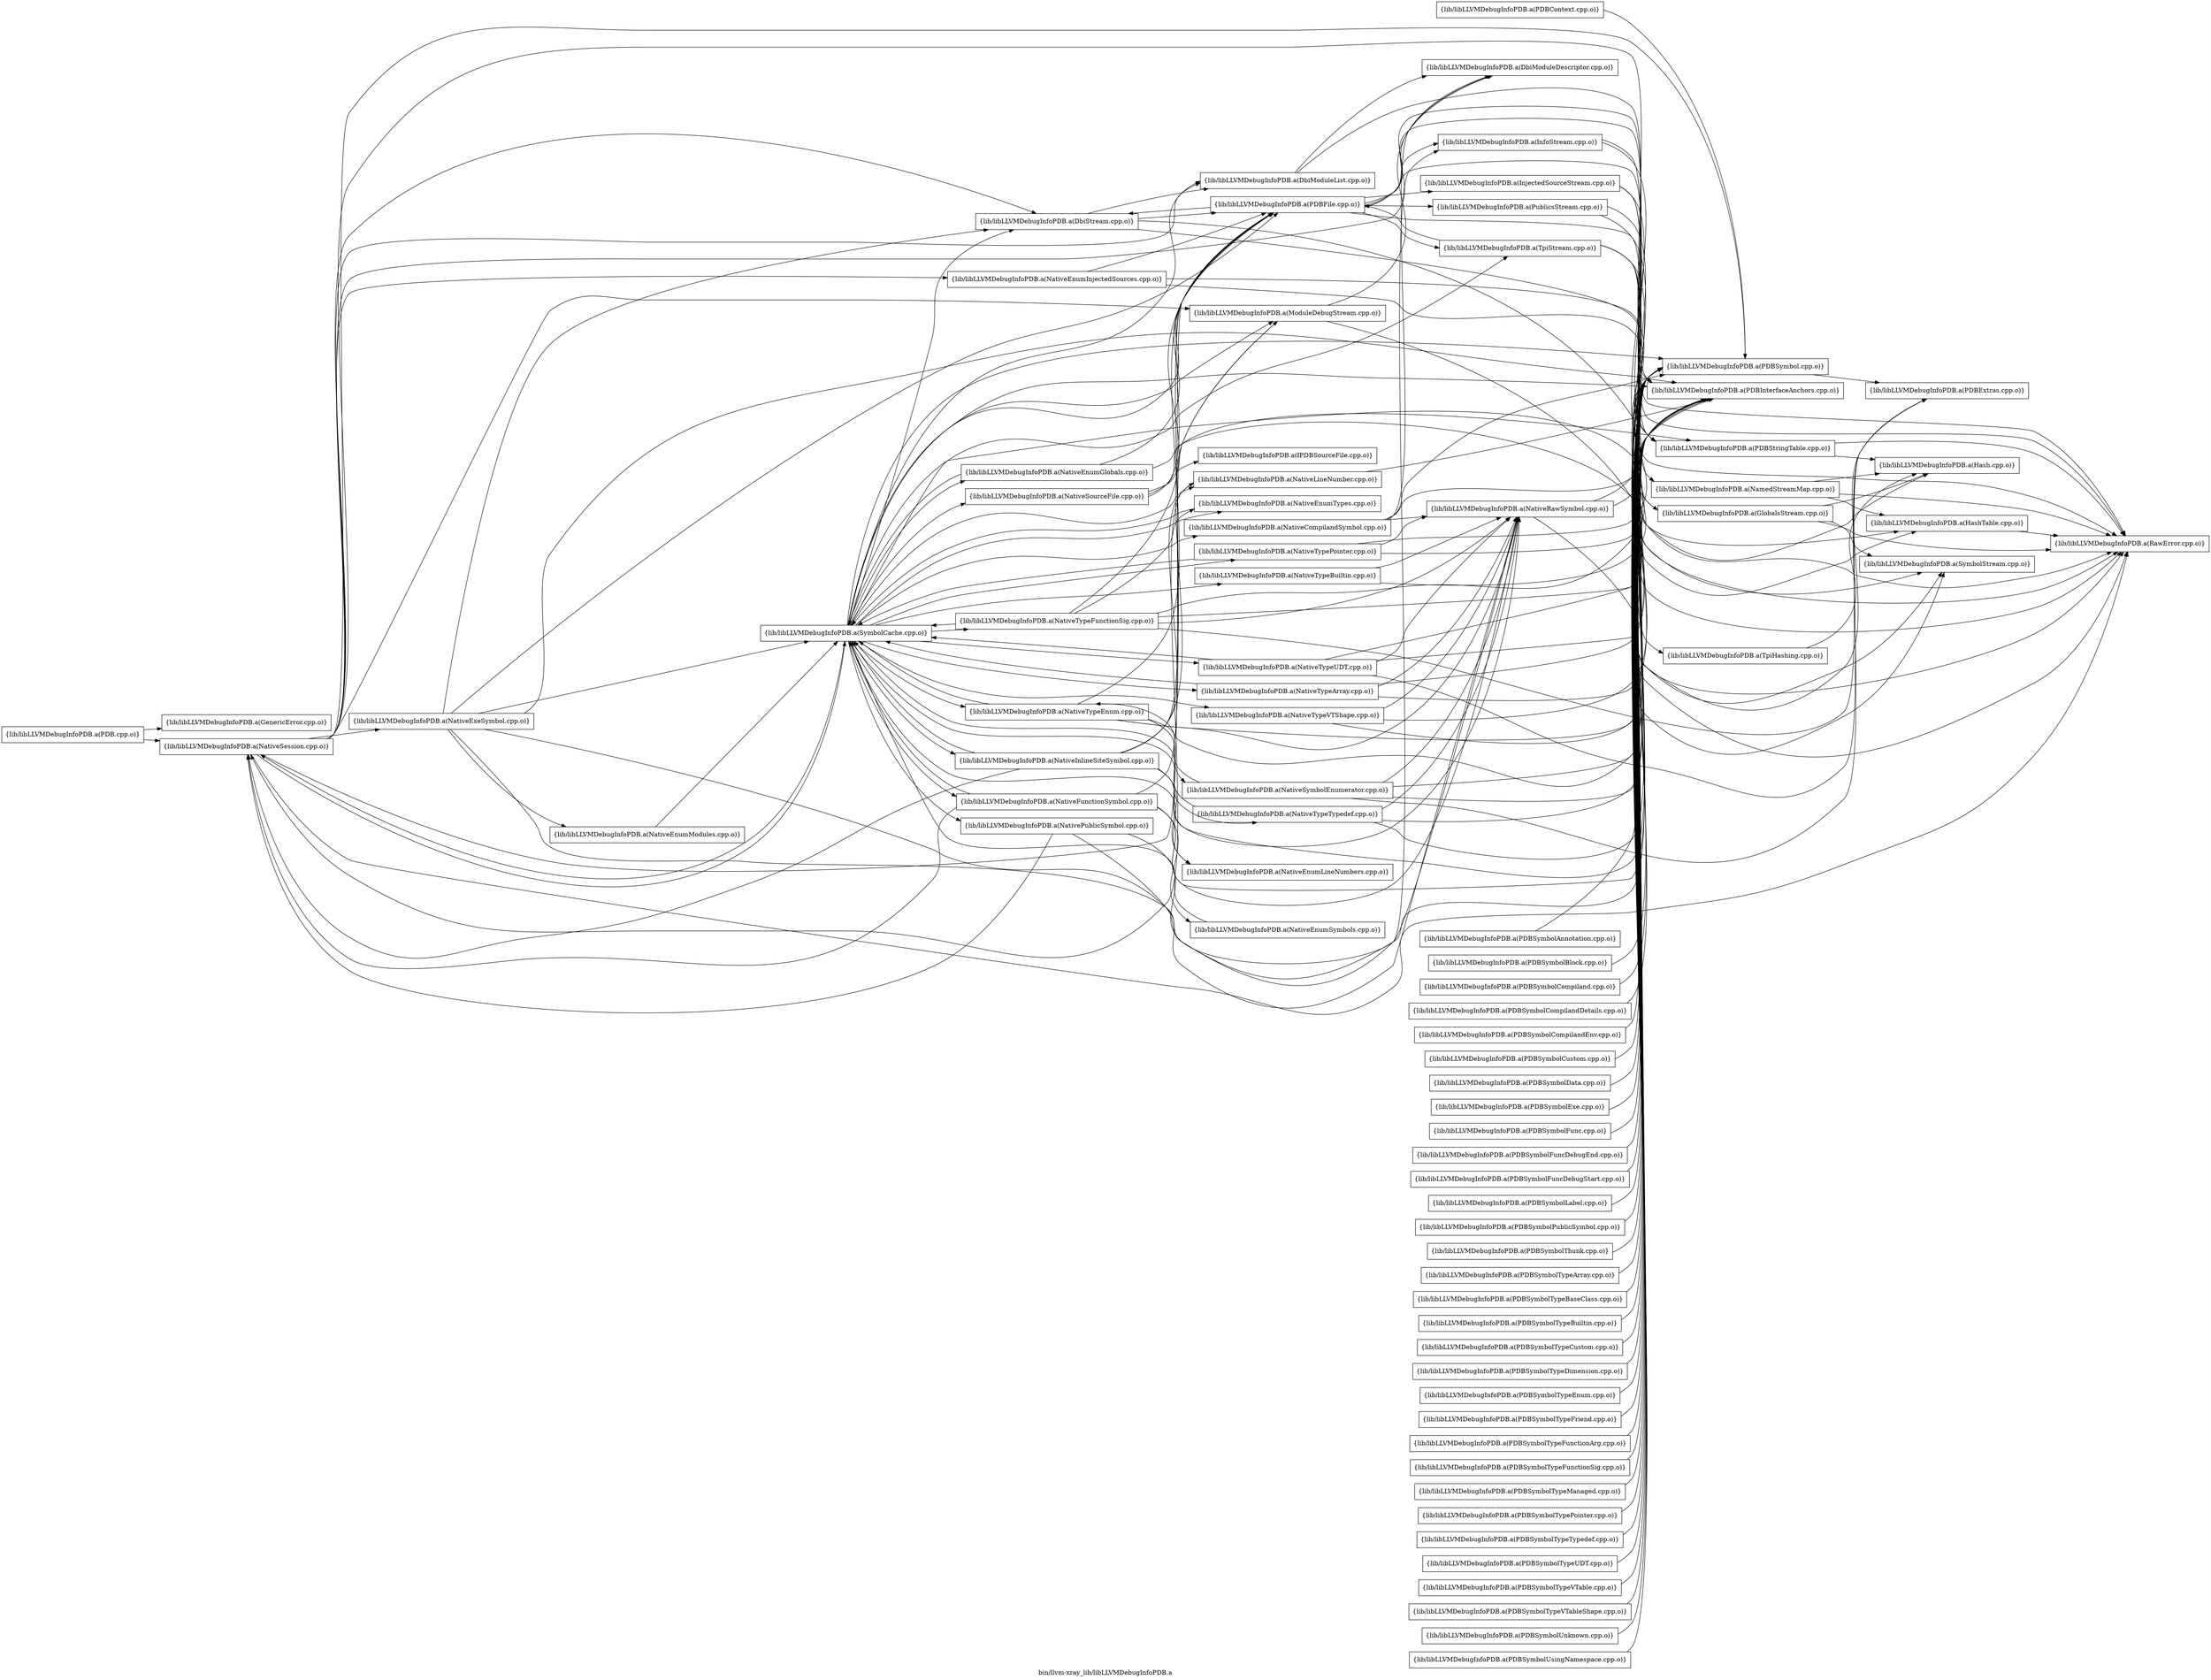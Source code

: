 digraph "bin/llvm-xray_lib/libLLVMDebugInfoPDB.a" {
	label="bin/llvm-xray_lib/libLLVMDebugInfoPDB.a";
	rankdir=LR;
	{ rank=same; Node0x562d9a726a08;  }
	{ rank=same; Node0x562d9a726b98;  }

	Node0x562d9a726a08 [shape=record,shape=box,group=0,label="{lib/libLLVMDebugInfoPDB.a(PDBContext.cpp.o)}"];
	Node0x562d9a726a08 -> Node0x562d9a726b98;
	Node0x562d9a7252e8 [shape=record,shape=box,group=0,label="{lib/libLLVMDebugInfoPDB.a(PDB.cpp.o)}"];
	Node0x562d9a7252e8 -> Node0x562d9a727278;
	Node0x562d9a7252e8 -> Node0x562d9a725b58;
	Node0x562d9a727278 [shape=record,shape=box,group=0,label="{lib/libLLVMDebugInfoPDB.a(GenericError.cpp.o)}"];
	Node0x562d9a725b58 [shape=record,shape=box,group=0,label="{lib/libLLVMDebugInfoPDB.a(NativeSession.cpp.o)}"];
	Node0x562d9a725b58 -> Node0x562d9a726b98;
	Node0x562d9a725b58 -> Node0x562d9a724078;
	Node0x562d9a725b58 -> Node0x562d9a724de8;
	Node0x562d9a725b58 -> Node0x562d9a71e448;
	Node0x562d9a725b58 -> Node0x562d9a71eb28;
	Node0x562d9a725b58 -> Node0x562d9a71dea8;
	Node0x562d9a725b58 -> Node0x562d9a71d0e8;
	Node0x562d9a725b58 -> Node0x562d9a71d908;
	Node0x562d9a725b58 -> Node0x562d9a724348;
	Node0x562d9a725b58 -> Node0x562d9a717c88;
	Node0x562d9a725b58 -> Node0x562d9a71c008;
	Node0x562d9a726b98 [shape=record,shape=box,group=0,label="{lib/libLLVMDebugInfoPDB.a(PDBSymbol.cpp.o)}"];
	Node0x562d9a726b98 -> Node0x562d9a728d08;
	Node0x562d9a728d08 [shape=record,shape=box,group=0,label="{lib/libLLVMDebugInfoPDB.a(PDBExtras.cpp.o)}"];
	Node0x562d9a727958 [shape=record,shape=box,group=0,label="{lib/libLLVMDebugInfoPDB.a(PDBSymbolAnnotation.cpp.o)}"];
	Node0x562d9a727958 -> Node0x562d9a726b98;
	Node0x562d9a729bb8 [shape=record,shape=box,group=0,label="{lib/libLLVMDebugInfoPDB.a(PDBSymbolBlock.cpp.o)}"];
	Node0x562d9a729bb8 -> Node0x562d9a726b98;
	Node0x562d9a729de8 [shape=record,shape=box,group=0,label="{lib/libLLVMDebugInfoPDB.a(PDBSymbolCompiland.cpp.o)}"];
	Node0x562d9a729de8 -> Node0x562d9a726b98;
	Node0x562d9a729668 [shape=record,shape=box,group=0,label="{lib/libLLVMDebugInfoPDB.a(PDBSymbolCompilandDetails.cpp.o)}"];
	Node0x562d9a729668 -> Node0x562d9a726b98;
	Node0x562d9a72ae28 [shape=record,shape=box,group=0,label="{lib/libLLVMDebugInfoPDB.a(PDBSymbolCompilandEnv.cpp.o)}"];
	Node0x562d9a72ae28 -> Node0x562d9a726b98;
	Node0x562d9a72b058 [shape=record,shape=box,group=0,label="{lib/libLLVMDebugInfoPDB.a(PDBSymbolCustom.cpp.o)}"];
	Node0x562d9a72b058 -> Node0x562d9a726b98;
	Node0x562d9a72a9c8 [shape=record,shape=box,group=0,label="{lib/libLLVMDebugInfoPDB.a(PDBSymbolData.cpp.o)}"];
	Node0x562d9a72a9c8 -> Node0x562d9a726b98;
	Node0x562d9a719178 [shape=record,shape=box,group=0,label="{lib/libLLVMDebugInfoPDB.a(PDBSymbolExe.cpp.o)}"];
	Node0x562d9a719178 -> Node0x562d9a726b98;
	Node0x562d9a718458 [shape=record,shape=box,group=0,label="{lib/libLLVMDebugInfoPDB.a(PDBSymbolFunc.cpp.o)}"];
	Node0x562d9a718458 -> Node0x562d9a726b98;
	Node0x562d9a717878 [shape=record,shape=box,group=0,label="{lib/libLLVMDebugInfoPDB.a(PDBSymbolFuncDebugEnd.cpp.o)}"];
	Node0x562d9a717878 -> Node0x562d9a726b98;
	Node0x562d9a71bc98 [shape=record,shape=box,group=0,label="{lib/libLLVMDebugInfoPDB.a(PDBSymbolFuncDebugStart.cpp.o)}"];
	Node0x562d9a71bc98 -> Node0x562d9a726b98;
	Node0x562d9a71c148 [shape=record,shape=box,group=0,label="{lib/libLLVMDebugInfoPDB.a(PDBSymbolLabel.cpp.o)}"];
	Node0x562d9a71c148 -> Node0x562d9a726b98;
	Node0x562d9a71b4c8 [shape=record,shape=box,group=0,label="{lib/libLLVMDebugInfoPDB.a(PDBSymbolPublicSymbol.cpp.o)}"];
	Node0x562d9a71b4c8 -> Node0x562d9a726b98;
	Node0x562d9a71a848 [shape=record,shape=box,group=0,label="{lib/libLLVMDebugInfoPDB.a(PDBSymbolThunk.cpp.o)}"];
	Node0x562d9a71a848 -> Node0x562d9a726b98;
	Node0x562d9a71af78 [shape=record,shape=box,group=0,label="{lib/libLLVMDebugInfoPDB.a(PDBSymbolTypeArray.cpp.o)}"];
	Node0x562d9a71af78 -> Node0x562d9a726b98;
	Node0x562d9a71a3e8 [shape=record,shape=box,group=0,label="{lib/libLLVMDebugInfoPDB.a(PDBSymbolTypeBaseClass.cpp.o)}"];
	Node0x562d9a71a3e8 -> Node0x562d9a726b98;
	Node0x562d9a71e3f8 [shape=record,shape=box,group=0,label="{lib/libLLVMDebugInfoPDB.a(PDBSymbolTypeBuiltin.cpp.o)}"];
	Node0x562d9a71e3f8 -> Node0x562d9a726b98;
	Node0x562d9a71dbd8 [shape=record,shape=box,group=0,label="{lib/libLLVMDebugInfoPDB.a(PDBSymbolTypeCustom.cpp.o)}"];
	Node0x562d9a71dbd8 -> Node0x562d9a726b98;
	Node0x562d9a717f58 [shape=record,shape=box,group=0,label="{lib/libLLVMDebugInfoPDB.a(PDBSymbolTypeDimension.cpp.o)}"];
	Node0x562d9a717f58 -> Node0x562d9a726b98;
	Node0x562d9a720dd8 [shape=record,shape=box,group=0,label="{lib/libLLVMDebugInfoPDB.a(PDBSymbolTypeEnum.cpp.o)}"];
	Node0x562d9a720dd8 -> Node0x562d9a726b98;
	Node0x562d9a720608 [shape=record,shape=box,group=0,label="{lib/libLLVMDebugInfoPDB.a(PDBSymbolTypeFriend.cpp.o)}"];
	Node0x562d9a720608 -> Node0x562d9a726b98;
	Node0x562d9a720798 [shape=record,shape=box,group=0,label="{lib/libLLVMDebugInfoPDB.a(PDBSymbolTypeFunctionArg.cpp.o)}"];
	Node0x562d9a720798 -> Node0x562d9a726b98;
	Node0x562d9a7200b8 [shape=record,shape=box,group=0,label="{lib/libLLVMDebugInfoPDB.a(PDBSymbolTypeFunctionSig.cpp.o)}"];
	Node0x562d9a7200b8 -> Node0x562d9a726b98;
	Node0x562d9a71ed58 [shape=record,shape=box,group=0,label="{lib/libLLVMDebugInfoPDB.a(PDBSymbolTypeManaged.cpp.o)}"];
	Node0x562d9a71ed58 -> Node0x562d9a726b98;
	Node0x562d9a71e7b8 [shape=record,shape=box,group=0,label="{lib/libLLVMDebugInfoPDB.a(PDBSymbolTypePointer.cpp.o)}"];
	Node0x562d9a71e7b8 -> Node0x562d9a726b98;
	Node0x562d9a71e9e8 [shape=record,shape=box,group=0,label="{lib/libLLVMDebugInfoPDB.a(PDBSymbolTypeTypedef.cpp.o)}"];
	Node0x562d9a71e9e8 -> Node0x562d9a726b98;
	Node0x562d9a71e268 [shape=record,shape=box,group=0,label="{lib/libLLVMDebugInfoPDB.a(PDBSymbolTypeUDT.cpp.o)}"];
	Node0x562d9a71e268 -> Node0x562d9a726b98;
	Node0x562d9a71d228 [shape=record,shape=box,group=0,label="{lib/libLLVMDebugInfoPDB.a(PDBSymbolTypeVTable.cpp.o)}"];
	Node0x562d9a71d228 -> Node0x562d9a726b98;
	Node0x562d9a71d458 [shape=record,shape=box,group=0,label="{lib/libLLVMDebugInfoPDB.a(PDBSymbolTypeVTableShape.cpp.o)}"];
	Node0x562d9a71d458 -> Node0x562d9a726b98;
	Node0x562d9a725798 [shape=record,shape=box,group=0,label="{lib/libLLVMDebugInfoPDB.a(PDBSymbolUnknown.cpp.o)}"];
	Node0x562d9a725798 -> Node0x562d9a726b98;
	Node0x562d9a726418 [shape=record,shape=box,group=0,label="{lib/libLLVMDebugInfoPDB.a(PDBSymbolUsingNamespace.cpp.o)}"];
	Node0x562d9a726418 -> Node0x562d9a726b98;
	Node0x562d9a724078 [shape=record,shape=box,group=0,label="{lib/libLLVMDebugInfoPDB.a(PDBInterfaceAnchors.cpp.o)}"];
	Node0x562d9a724de8 [shape=record,shape=box,group=0,label="{lib/libLLVMDebugInfoPDB.a(DbiStream.cpp.o)}"];
	Node0x562d9a724de8 -> Node0x562d9a71e448;
	Node0x562d9a724de8 -> Node0x562d9a724348;
	Node0x562d9a724de8 -> Node0x562d9a71d4a8;
	Node0x562d9a724de8 -> Node0x562d9a717c88;
	Node0x562d9a71e448 [shape=record,shape=box,group=0,label="{lib/libLLVMDebugInfoPDB.a(DbiModuleList.cpp.o)}"];
	Node0x562d9a71e448 -> Node0x562d9a71eb28;
	Node0x562d9a71e448 -> Node0x562d9a717c88;
	Node0x562d9a71eb28 [shape=record,shape=box,group=0,label="{lib/libLLVMDebugInfoPDB.a(DbiModuleDescriptor.cpp.o)}"];
	Node0x562d9a71dea8 [shape=record,shape=box,group=0,label="{lib/libLLVMDebugInfoPDB.a(NativeEnumInjectedSources.cpp.o)}"];
	Node0x562d9a71dea8 -> Node0x562d9a724078;
	Node0x562d9a71dea8 -> Node0x562d9a724348;
	Node0x562d9a71dea8 -> Node0x562d9a71d4a8;
	Node0x562d9a71d0e8 [shape=record,shape=box,group=0,label="{lib/libLLVMDebugInfoPDB.a(ModuleDebugStream.cpp.o)}"];
	Node0x562d9a71d0e8 -> Node0x562d9a71eb28;
	Node0x562d9a71d0e8 -> Node0x562d9a717c88;
	Node0x562d9a71d908 [shape=record,shape=box,group=0,label="{lib/libLLVMDebugInfoPDB.a(NativeExeSymbol.cpp.o)}"];
	Node0x562d9a71d908 -> Node0x562d9a724078;
	Node0x562d9a71d908 -> Node0x562d9a724de8;
	Node0x562d9a71d908 -> Node0x562d9a71cd28;
	Node0x562d9a71d908 -> Node0x562d9a722638;
	Node0x562d9a71d908 -> Node0x562d9a721cd8;
	Node0x562d9a71d908 -> Node0x562d9a724348;
	Node0x562d9a71d908 -> Node0x562d9a71c008;
	Node0x562d9a724348 [shape=record,shape=box,group=0,label="{lib/libLLVMDebugInfoPDB.a(PDBFile.cpp.o)}"];
	Node0x562d9a724348 -> Node0x562d9a724de8;
	Node0x562d9a724348 -> Node0x562d9a721cd8;
	Node0x562d9a724348 -> Node0x562d9a71e498;
	Node0x562d9a724348 -> Node0x562d9a71e178;
	Node0x562d9a724348 -> Node0x562d9a71d4a8;
	Node0x562d9a724348 -> Node0x562d9a718908;
	Node0x562d9a724348 -> Node0x562d9a717c88;
	Node0x562d9a724348 -> Node0x562d9a71ad98;
	Node0x562d9a724348 -> Node0x562d9a71ac08;
	Node0x562d9a717c88 [shape=record,shape=box,group=0,label="{lib/libLLVMDebugInfoPDB.a(RawError.cpp.o)}"];
	Node0x562d9a71c008 [shape=record,shape=box,group=0,label="{lib/libLLVMDebugInfoPDB.a(SymbolCache.cpp.o)}"];
	Node0x562d9a71c008 -> Node0x562d9a726b98;
	Node0x562d9a71c008 -> Node0x562d9a725b58;
	Node0x562d9a71c008 -> Node0x562d9a724078;
	Node0x562d9a71c008 -> Node0x562d9a724de8;
	Node0x562d9a71c008 -> Node0x562d9a71e448;
	Node0x562d9a71c008 -> Node0x562d9a71d0e8;
	Node0x562d9a71c008 -> Node0x562d9a724348;
	Node0x562d9a71c008 -> Node0x562d9a71b388;
	Node0x562d9a71c008 -> Node0x562d9a71ba18;
	Node0x562d9a71c008 -> Node0x562d9a719d58;
	Node0x562d9a71c008 -> Node0x562d9a71a578;
	Node0x562d9a71c008 -> Node0x562d9a71ec68;
	Node0x562d9a71c008 -> Node0x562d9a71dae8;
	Node0x562d9a71c008 -> Node0x562d9a71d278;
	Node0x562d9a71c008 -> Node0x562d9a720518;
	Node0x562d9a71c008 -> Node0x562d9a720f18;
	Node0x562d9a71c008 -> Node0x562d9a721508;
	Node0x562d9a71c008 -> Node0x562d9a71ccd8;
	Node0x562d9a71c008 -> Node0x562d9a71d4f8;
	Node0x562d9a71c008 -> Node0x562d9a71e2b8;
	Node0x562d9a71c008 -> Node0x562d9a71e628;
	Node0x562d9a71c008 -> Node0x562d9a71a1b8;
	Node0x562d9a71c008 -> Node0x562d9a71a438;
	Node0x562d9a71c008 -> Node0x562d9a71bab8;
	Node0x562d9a71c008 -> Node0x562d9a71ad98;
	Node0x562d9a71c008 -> Node0x562d9a71ac08;
	Node0x562d9a71d4a8 [shape=record,shape=box,group=0,label="{lib/libLLVMDebugInfoPDB.a(PDBStringTable.cpp.o)}"];
	Node0x562d9a71d4a8 -> Node0x562d9a725518;
	Node0x562d9a71d4a8 -> Node0x562d9a717c88;
	Node0x562d9a71cd28 [shape=record,shape=box,group=0,label="{lib/libLLVMDebugInfoPDB.a(NativeRawSymbol.cpp.o)}"];
	Node0x562d9a71cd28 -> Node0x562d9a726b98;
	Node0x562d9a71cd28 -> Node0x562d9a728d08;
	Node0x562d9a71cd28 -> Node0x562d9a724078;
	Node0x562d9a722638 [shape=record,shape=box,group=0,label="{lib/libLLVMDebugInfoPDB.a(NativeEnumModules.cpp.o)}"];
	Node0x562d9a722638 -> Node0x562d9a71c008;
	Node0x562d9a721cd8 [shape=record,shape=box,group=0,label="{lib/libLLVMDebugInfoPDB.a(InfoStream.cpp.o)}"];
	Node0x562d9a721cd8 -> Node0x562d9a725d38;
	Node0x562d9a721cd8 -> Node0x562d9a717c88;
	Node0x562d9a725d38 [shape=record,shape=box,group=0,label="{lib/libLLVMDebugInfoPDB.a(NamedStreamMap.cpp.o)}"];
	Node0x562d9a725d38 -> Node0x562d9a725518;
	Node0x562d9a725d38 -> Node0x562d9a7247a8;
	Node0x562d9a725d38 -> Node0x562d9a717c88;
	Node0x562d9a725518 [shape=record,shape=box,group=0,label="{lib/libLLVMDebugInfoPDB.a(Hash.cpp.o)}"];
	Node0x562d9a7247a8 [shape=record,shape=box,group=0,label="{lib/libLLVMDebugInfoPDB.a(HashTable.cpp.o)}"];
	Node0x562d9a7247a8 -> Node0x562d9a717c88;
	Node0x562d9a71e498 [shape=record,shape=box,group=0,label="{lib/libLLVMDebugInfoPDB.a(GlobalsStream.cpp.o)}"];
	Node0x562d9a71e498 -> Node0x562d9a725518;
	Node0x562d9a71e498 -> Node0x562d9a717c88;
	Node0x562d9a71e498 -> Node0x562d9a71ad98;
	Node0x562d9a71e178 [shape=record,shape=box,group=0,label="{lib/libLLVMDebugInfoPDB.a(InjectedSourceStream.cpp.o)}"];
	Node0x562d9a71e178 -> Node0x562d9a7247a8;
	Node0x562d9a71e178 -> Node0x562d9a71d4a8;
	Node0x562d9a71e178 -> Node0x562d9a717c88;
	Node0x562d9a718908 [shape=record,shape=box,group=0,label="{lib/libLLVMDebugInfoPDB.a(PublicsStream.cpp.o)}"];
	Node0x562d9a718908 -> Node0x562d9a71e498;
	Node0x562d9a718908 -> Node0x562d9a717c88;
	Node0x562d9a71ad98 [shape=record,shape=box,group=0,label="{lib/libLLVMDebugInfoPDB.a(SymbolStream.cpp.o)}"];
	Node0x562d9a71ac08 [shape=record,shape=box,group=0,label="{lib/libLLVMDebugInfoPDB.a(TpiStream.cpp.o)}"];
	Node0x562d9a71ac08 -> Node0x562d9a725518;
	Node0x562d9a71ac08 -> Node0x562d9a7247a8;
	Node0x562d9a71ac08 -> Node0x562d9a724348;
	Node0x562d9a71ac08 -> Node0x562d9a717c88;
	Node0x562d9a71ac08 -> Node0x562d9a719f88;
	Node0x562d9a71b388 [shape=record,shape=box,group=0,label="{lib/libLLVMDebugInfoPDB.a(NativeEnumGlobals.cpp.o)}"];
	Node0x562d9a71b388 -> Node0x562d9a724348;
	Node0x562d9a71b388 -> Node0x562d9a71c008;
	Node0x562d9a71b388 -> Node0x562d9a71ad98;
	Node0x562d9a71ba18 [shape=record,shape=box,group=0,label="{lib/libLLVMDebugInfoPDB.a(NativeSourceFile.cpp.o)}"];
	Node0x562d9a71ba18 -> Node0x562d9a724348;
	Node0x562d9a71ba18 -> Node0x562d9a71d4a8;
	Node0x562d9a71ba18 -> Node0x562d9a71ae38;
	Node0x562d9a719d58 [shape=record,shape=box,group=0,label="{lib/libLLVMDebugInfoPDB.a(NativeLineNumber.cpp.o)}"];
	Node0x562d9a719d58 -> Node0x562d9a725b58;
	Node0x562d9a719d58 -> Node0x562d9a724078;
	Node0x562d9a71a578 [shape=record,shape=box,group=0,label="{lib/libLLVMDebugInfoPDB.a(NativeEnumTypes.cpp.o)}"];
	Node0x562d9a71a578 -> Node0x562d9a71c008;
	Node0x562d9a71ec68 [shape=record,shape=box,group=0,label="{lib/libLLVMDebugInfoPDB.a(NativeCompilandSymbol.cpp.o)}"];
	Node0x562d9a71ec68 -> Node0x562d9a726b98;
	Node0x562d9a71ec68 -> Node0x562d9a724078;
	Node0x562d9a71ec68 -> Node0x562d9a71eb28;
	Node0x562d9a71ec68 -> Node0x562d9a71cd28;
	Node0x562d9a71dae8 [shape=record,shape=box,group=0,label="{lib/libLLVMDebugInfoPDB.a(NativeTypePointer.cpp.o)}"];
	Node0x562d9a71dae8 -> Node0x562d9a726b98;
	Node0x562d9a71dae8 -> Node0x562d9a724078;
	Node0x562d9a71dae8 -> Node0x562d9a71cd28;
	Node0x562d9a71dae8 -> Node0x562d9a71c008;
	Node0x562d9a71d278 [shape=record,shape=box,group=0,label="{lib/libLLVMDebugInfoPDB.a(NativeTypeBuiltin.cpp.o)}"];
	Node0x562d9a71d278 -> Node0x562d9a724078;
	Node0x562d9a71d278 -> Node0x562d9a71cd28;
	Node0x562d9a720518 [shape=record,shape=box,group=0,label="{lib/libLLVMDebugInfoPDB.a(NativeTypeFunctionSig.cpp.o)}"];
	Node0x562d9a720518 -> Node0x562d9a726b98;
	Node0x562d9a720518 -> Node0x562d9a728d08;
	Node0x562d9a720518 -> Node0x562d9a724078;
	Node0x562d9a720518 -> Node0x562d9a71cd28;
	Node0x562d9a720518 -> Node0x562d9a724348;
	Node0x562d9a720518 -> Node0x562d9a71c008;
	Node0x562d9a720518 -> Node0x562d9a71a578;
	Node0x562d9a720f18 [shape=record,shape=box,group=0,label="{lib/libLLVMDebugInfoPDB.a(NativeTypeUDT.cpp.o)}"];
	Node0x562d9a720f18 -> Node0x562d9a726b98;
	Node0x562d9a720f18 -> Node0x562d9a728d08;
	Node0x562d9a720f18 -> Node0x562d9a724078;
	Node0x562d9a720f18 -> Node0x562d9a71cd28;
	Node0x562d9a720f18 -> Node0x562d9a71c008;
	Node0x562d9a721508 [shape=record,shape=box,group=0,label="{lib/libLLVMDebugInfoPDB.a(NativeTypeArray.cpp.o)}"];
	Node0x562d9a721508 -> Node0x562d9a726b98;
	Node0x562d9a721508 -> Node0x562d9a724078;
	Node0x562d9a721508 -> Node0x562d9a71cd28;
	Node0x562d9a721508 -> Node0x562d9a71c008;
	Node0x562d9a71ccd8 [shape=record,shape=box,group=0,label="{lib/libLLVMDebugInfoPDB.a(NativeTypeVTShape.cpp.o)}"];
	Node0x562d9a71ccd8 -> Node0x562d9a726b98;
	Node0x562d9a71ccd8 -> Node0x562d9a724078;
	Node0x562d9a71ccd8 -> Node0x562d9a71cd28;
	Node0x562d9a71d4f8 [shape=record,shape=box,group=0,label="{lib/libLLVMDebugInfoPDB.a(NativeTypeEnum.cpp.o)}"];
	Node0x562d9a71d4f8 -> Node0x562d9a726b98;
	Node0x562d9a71d4f8 -> Node0x562d9a724078;
	Node0x562d9a71d4f8 -> Node0x562d9a71cd28;
	Node0x562d9a71d4f8 -> Node0x562d9a724348;
	Node0x562d9a71d4f8 -> Node0x562d9a71c008;
	Node0x562d9a71d4f8 -> Node0x562d9a71dc78;
	Node0x562d9a71e2b8 [shape=record,shape=box,group=0,label="{lib/libLLVMDebugInfoPDB.a(NativeTypeTypedef.cpp.o)}"];
	Node0x562d9a71e2b8 -> Node0x562d9a726b98;
	Node0x562d9a71e2b8 -> Node0x562d9a724078;
	Node0x562d9a71e2b8 -> Node0x562d9a71cd28;
	Node0x562d9a71e2b8 -> Node0x562d9a71c008;
	Node0x562d9a71e628 [shape=record,shape=box,group=0,label="{lib/libLLVMDebugInfoPDB.a(NativeInlineSiteSymbol.cpp.o)}"];
	Node0x562d9a71e628 -> Node0x562d9a725b58;
	Node0x562d9a71e628 -> Node0x562d9a724078;
	Node0x562d9a71e628 -> Node0x562d9a71d0e8;
	Node0x562d9a71e628 -> Node0x562d9a71cd28;
	Node0x562d9a71e628 -> Node0x562d9a724348;
	Node0x562d9a71e628 -> Node0x562d9a71c008;
	Node0x562d9a71e628 -> Node0x562d9a719d58;
	Node0x562d9a71e628 -> Node0x562d9a71a1b8;
	Node0x562d9a71a1b8 [shape=record,shape=box,group=0,label="{lib/libLLVMDebugInfoPDB.a(NativeEnumLineNumbers.cpp.o)}"];
	Node0x562d9a71a438 [shape=record,shape=box,group=0,label="{lib/libLLVMDebugInfoPDB.a(NativeFunctionSymbol.cpp.o)}"];
	Node0x562d9a71a438 -> Node0x562d9a725b58;
	Node0x562d9a71a438 -> Node0x562d9a724078;
	Node0x562d9a71a438 -> Node0x562d9a71d0e8;
	Node0x562d9a71a438 -> Node0x562d9a71cd28;
	Node0x562d9a71a438 -> Node0x562d9a71c008;
	Node0x562d9a71a438 -> Node0x562d9a71b068;
	Node0x562d9a71bab8 [shape=record,shape=box,group=0,label="{lib/libLLVMDebugInfoPDB.a(NativePublicSymbol.cpp.o)}"];
	Node0x562d9a71bab8 -> Node0x562d9a725b58;
	Node0x562d9a71bab8 -> Node0x562d9a724078;
	Node0x562d9a71bab8 -> Node0x562d9a71cd28;
	Node0x562d9a71ae38 [shape=record,shape=box,group=0,label="{lib/libLLVMDebugInfoPDB.a(IPDBSourceFile.cpp.o)}"];
	Node0x562d9a71dc78 [shape=record,shape=box,group=0,label="{lib/libLLVMDebugInfoPDB.a(NativeSymbolEnumerator.cpp.o)}"];
	Node0x562d9a71dc78 -> Node0x562d9a726b98;
	Node0x562d9a71dc78 -> Node0x562d9a728d08;
	Node0x562d9a71dc78 -> Node0x562d9a724078;
	Node0x562d9a71dc78 -> Node0x562d9a71cd28;
	Node0x562d9a71dc78 -> Node0x562d9a71d4f8;
	Node0x562d9a71b068 [shape=record,shape=box,group=0,label="{lib/libLLVMDebugInfoPDB.a(NativeEnumSymbols.cpp.o)}"];
	Node0x562d9a71b068 -> Node0x562d9a71c008;
	Node0x562d9a719f88 [shape=record,shape=box,group=0,label="{lib/libLLVMDebugInfoPDB.a(TpiHashing.cpp.o)}"];
	Node0x562d9a719f88 -> Node0x562d9a725518;
}
